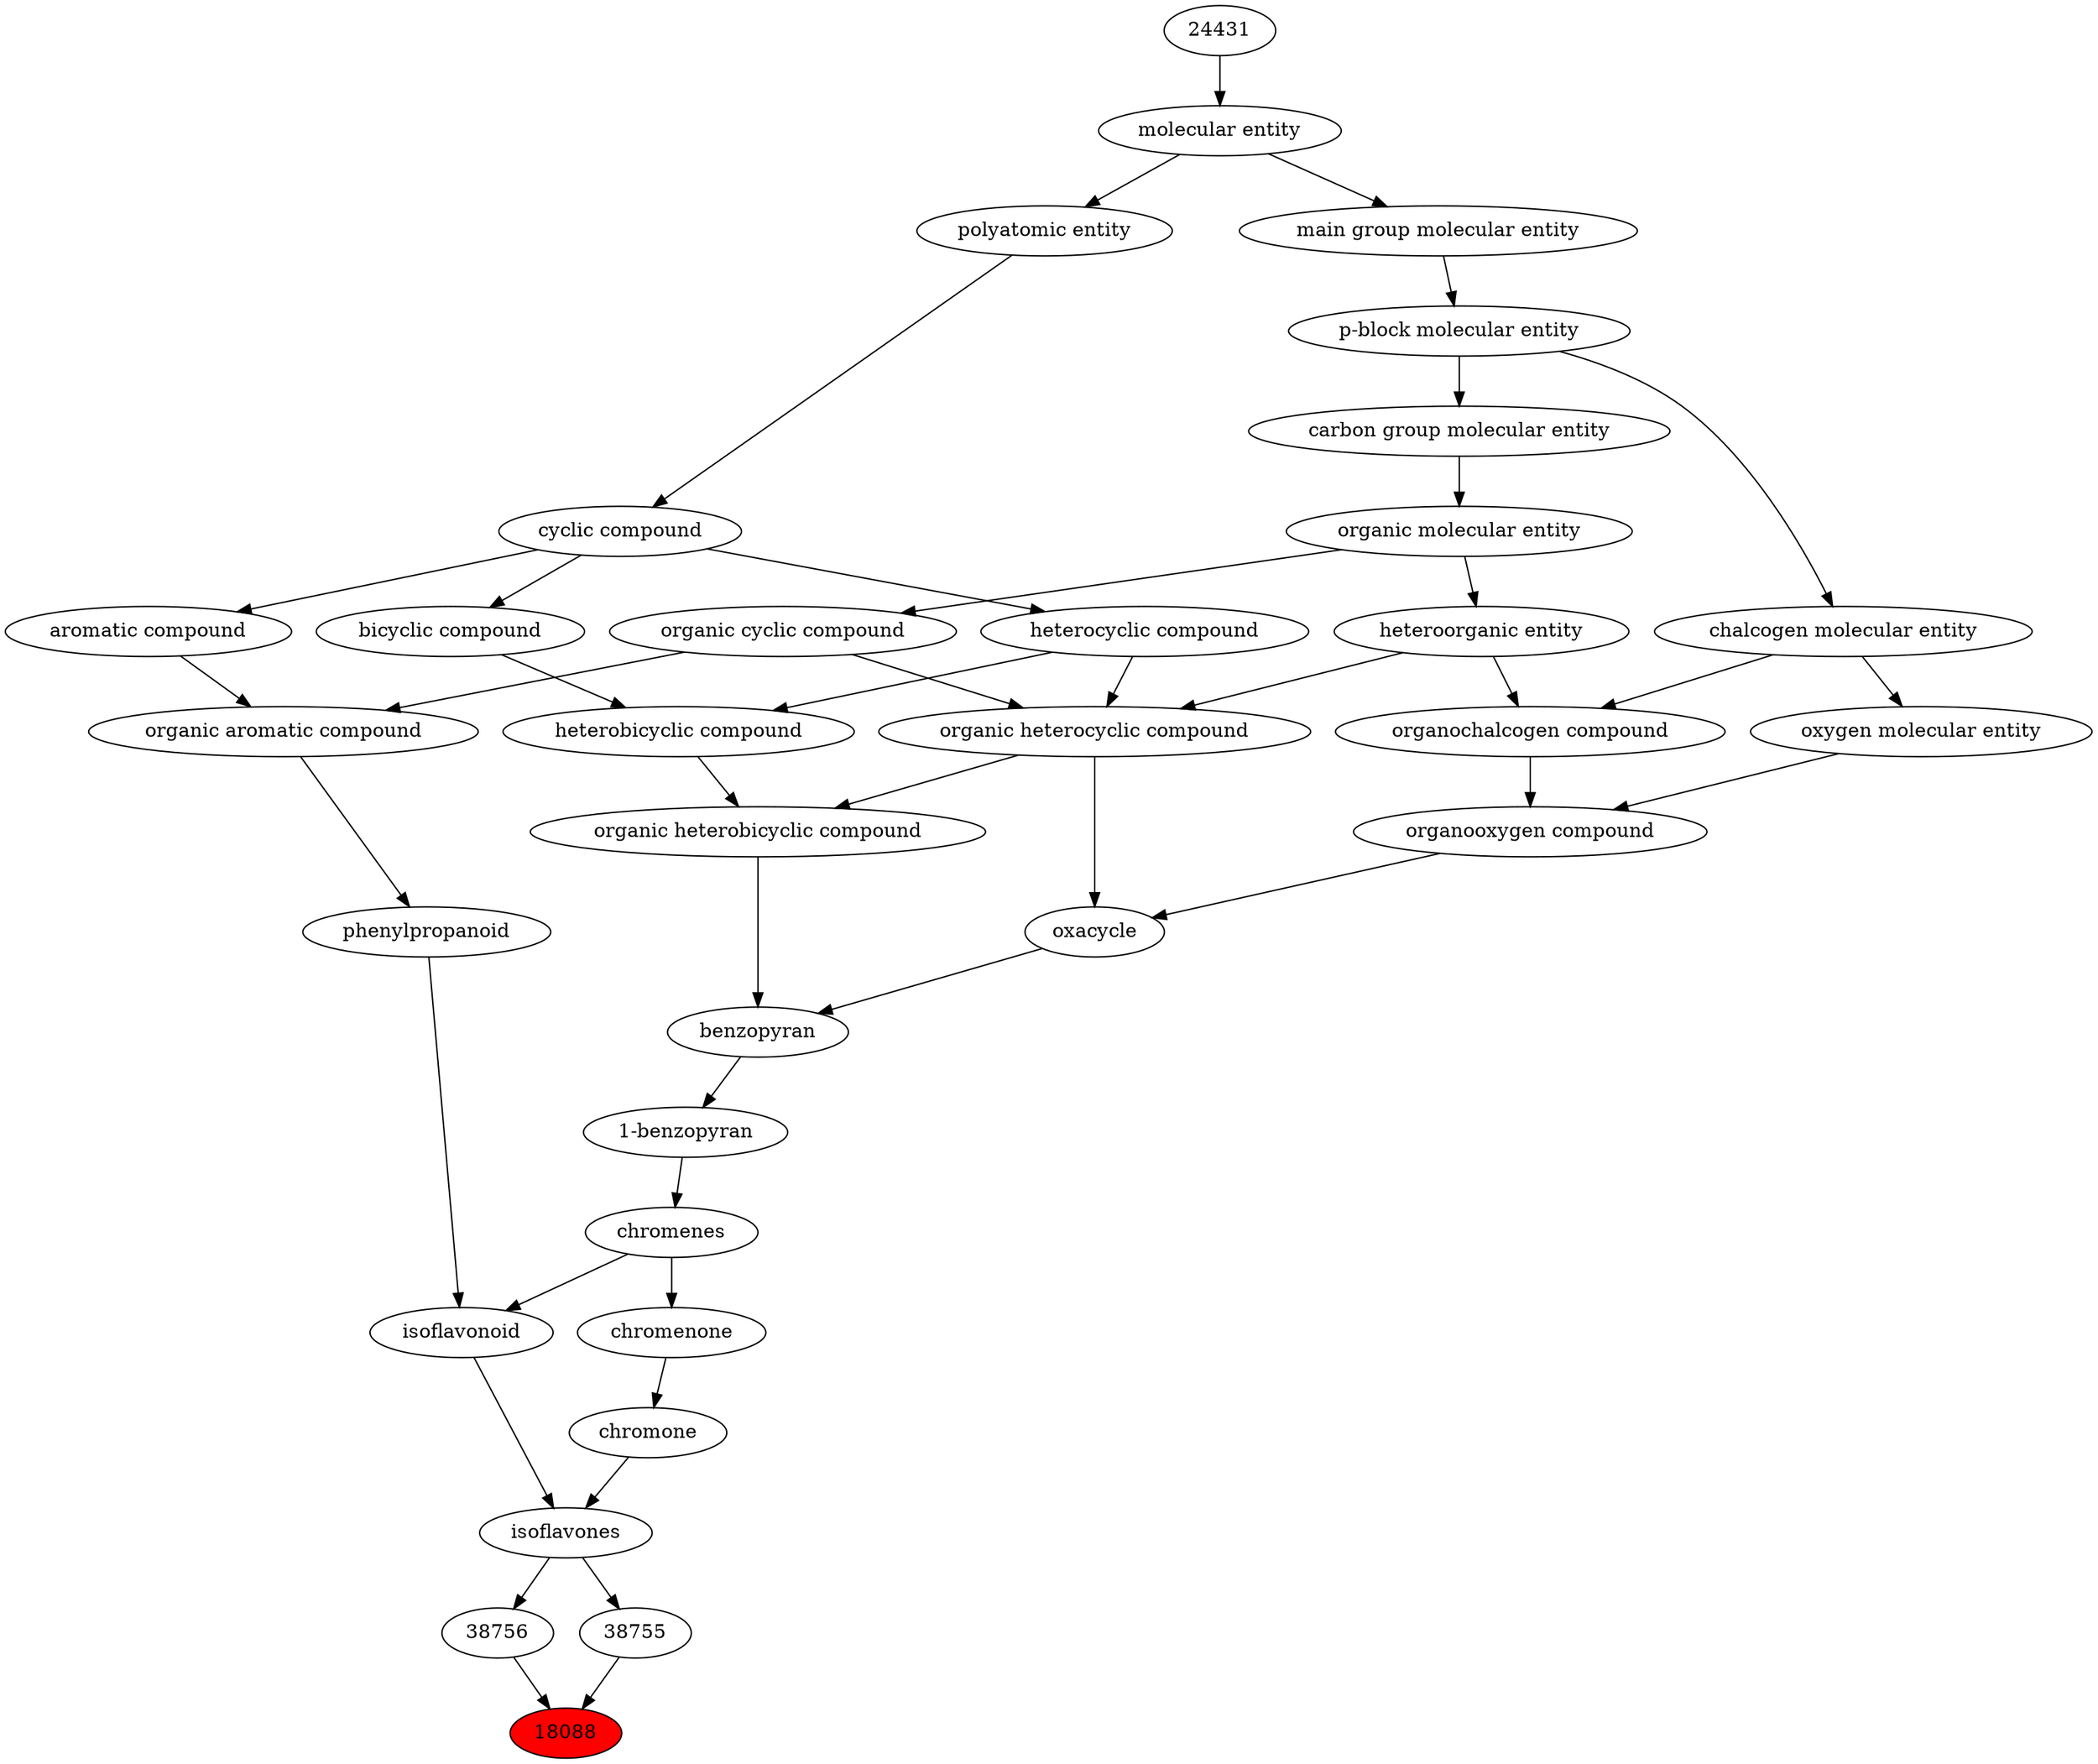 digraph tree{ 
18088 [label="18088" fillcolor=red style=filled]
38756 -> 18088
38755 -> 18088
38756 [label="38756"]
38757 -> 38756
38755 [label="38755"]
38757 -> 38755
38757 [label="isoflavones"]
23238 -> 38757
50753 -> 38757
23238 [label="chromone"]
38445 -> 23238
50753 [label="isoflavonoid"]
26004 -> 50753
23232 -> 50753
38445 [label="chromenone"]
23232 -> 38445
26004 [label="phenylpropanoid"]
33659 -> 26004
23232 [label="chromenes"]
38443 -> 23232
33659 [label="organic aromatic compound"]
33832 -> 33659
33655 -> 33659
38443 [label="1-benzopyran"]
22727 -> 38443
33832 [label="organic cyclic compound"]
50860 -> 33832
33655 [label="aromatic compound"]
33595 -> 33655
22727 [label="benzopyran"]
38104 -> 22727
27171 -> 22727
50860 [label="organic molecular entity"]
33582 -> 50860
33595 [label="cyclic compound"]
36357 -> 33595
38104 [label="oxacycle"]
24532 -> 38104
36963 -> 38104
27171 [label="organic heterobicyclic compound"]
33672 -> 27171
24532 -> 27171
33582 [label="carbon group molecular entity"]
33675 -> 33582
36357 [label="polyatomic entity"]
23367 -> 36357
24532 [label="organic heterocyclic compound"]
33285 -> 24532
33832 -> 24532
5686 -> 24532
36963 [label="organooxygen compound"]
36962 -> 36963
25806 -> 36963
33672 [label="heterobicyclic compound"]
33636 -> 33672
5686 -> 33672
33675 [label="p-block molecular entity"]
33579 -> 33675
23367 [label="molecular entity"]
24431 -> 23367
33285 [label="heteroorganic entity"]
50860 -> 33285
5686 [label="heterocyclic compound"]
33595 -> 5686
36962 [label="organochalcogen compound"]
33285 -> 36962
33304 -> 36962
25806 [label="oxygen molecular entity"]
33304 -> 25806
33636 [label="bicyclic compound"]
33595 -> 33636
33579 [label="main group molecular entity"]
23367 -> 33579
24431 [label="24431"]
33304 [label="chalcogen molecular entity"]
33675 -> 33304
}